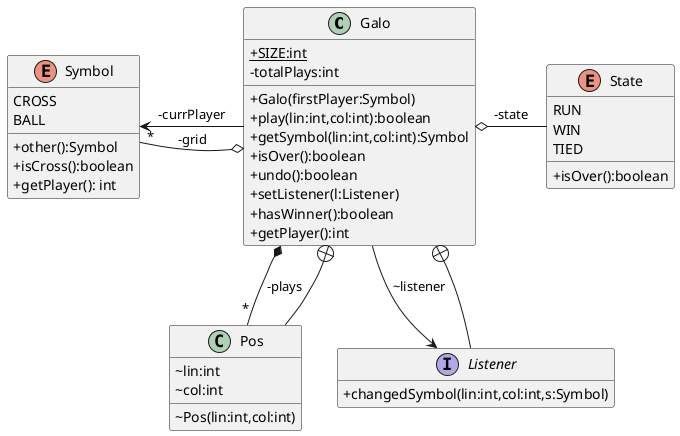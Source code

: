 @startuml

skinparam classAttributeIconSize 0
hide empty members

class Galo{
 {static}+SIZE:int
 -totalPlays:int
 +Galo(firstPlayer:Symbol)
 +play(lin:int,col:int):boolean
 +getSymbol(lin:int,col:int):Symbol
 +isOver():boolean
 +undo():boolean
 +setListener(l:Listener)
 +hasWinner():boolean
 +getPlayer():int
}
Galo o-L- "*" Symbol : -grid
Galo --> Symbol : -currPlayer
Galo o-R- State : -state
Galo *-- "*" Pos : -plays
Galo --> Listener : ~listener

enum State {
 RUN
 WIN
 TIED
__
 +isOver():boolean
}

enum Symbol {
 CROSS
 BALL
__
 +other():Symbol
 +isCross():boolean
 +getPlayer(): int
}

interface Listener{
 +changedSymbol(lin:int,col:int,s:Symbol)
}
Galo +-- Listener

class Pos{
 ~lin:int
 ~col:int
 ~Pos(lin:int,col:int)
}
Galo +-- Pos

@enduml
